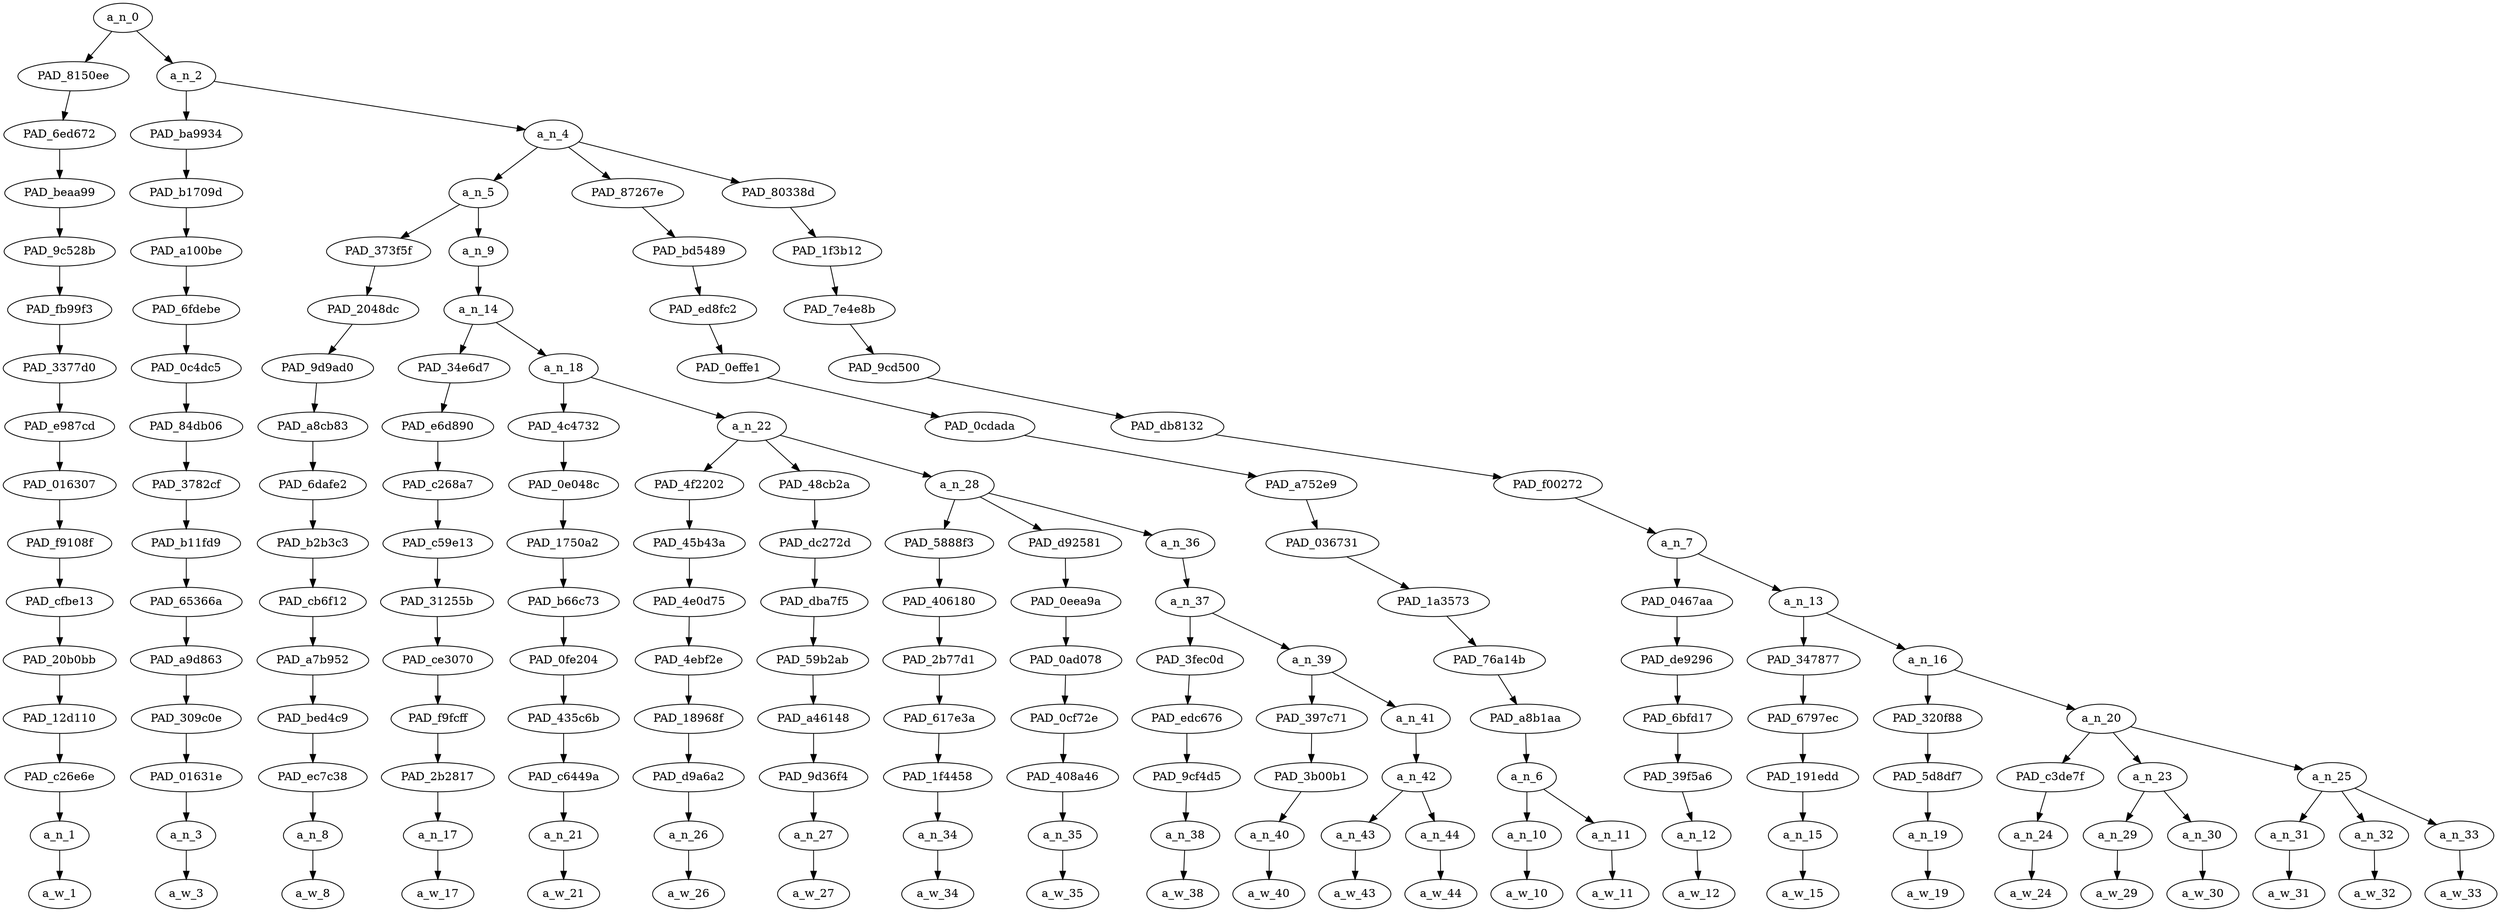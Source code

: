 strict digraph "" {
	a_n_0	[div_dir=1,
		index=0,
		level=15,
		pos="2.974971064814815,15!",
		text_span="[0, 1, 2, 3, 4, 5, 6, 7, 8, 9, 10, 11, 12, 13, 14, 15, 16, 17, 18, 19, 20, 21, 22, 23]",
		value=1.00000000];
	PAD_8150ee	[div_dir=-1,
		index=0,
		level=14,
		pos="0.0,14!",
		text_span="[0]",
		value=0.06194613];
	a_n_0 -> PAD_8150ee;
	a_n_2	[div_dir=1,
		index=1,
		level=14,
		pos="5.94994212962963,14!",
		text_span="[1, 2, 3, 4, 5, 6, 7, 8, 9, 10, 11, 12, 13, 14, 15, 16, 17, 18, 19, 20, 21, 22, 23]",
		value=0.93803413];
	a_n_0 -> a_n_2;
	PAD_6ed672	[div_dir=-1,
		index=0,
		level=13,
		pos="0.0,13!",
		text_span="[0]",
		value=0.06194613];
	PAD_8150ee -> PAD_6ed672;
	PAD_beaa99	[div_dir=-1,
		index=0,
		level=12,
		pos="0.0,12!",
		text_span="[0]",
		value=0.06194613];
	PAD_6ed672 -> PAD_beaa99;
	PAD_9c528b	[div_dir=-1,
		index=0,
		level=11,
		pos="0.0,11!",
		text_span="[0]",
		value=0.06194613];
	PAD_beaa99 -> PAD_9c528b;
	PAD_fb99f3	[div_dir=-1,
		index=0,
		level=10,
		pos="0.0,10!",
		text_span="[0]",
		value=0.06194613];
	PAD_9c528b -> PAD_fb99f3;
	PAD_3377d0	[div_dir=-1,
		index=0,
		level=9,
		pos="0.0,9!",
		text_span="[0]",
		value=0.06194613];
	PAD_fb99f3 -> PAD_3377d0;
	PAD_e987cd	[div_dir=-1,
		index=0,
		level=8,
		pos="0.0,8!",
		text_span="[0]",
		value=0.06194613];
	PAD_3377d0 -> PAD_e987cd;
	PAD_016307	[div_dir=-1,
		index=0,
		level=7,
		pos="0.0,7!",
		text_span="[0]",
		value=0.06194613];
	PAD_e987cd -> PAD_016307;
	PAD_f9108f	[div_dir=-1,
		index=0,
		level=6,
		pos="0.0,6!",
		text_span="[0]",
		value=0.06194613];
	PAD_016307 -> PAD_f9108f;
	PAD_cfbe13	[div_dir=-1,
		index=0,
		level=5,
		pos="0.0,5!",
		text_span="[0]",
		value=0.06194613];
	PAD_f9108f -> PAD_cfbe13;
	PAD_20b0bb	[div_dir=-1,
		index=0,
		level=4,
		pos="0.0,4!",
		text_span="[0]",
		value=0.06194613];
	PAD_cfbe13 -> PAD_20b0bb;
	PAD_12d110	[div_dir=-1,
		index=0,
		level=3,
		pos="0.0,3!",
		text_span="[0]",
		value=0.06194613];
	PAD_20b0bb -> PAD_12d110;
	PAD_c26e6e	[div_dir=-1,
		index=0,
		level=2,
		pos="0.0,2!",
		text_span="[0]",
		value=0.06194613];
	PAD_12d110 -> PAD_c26e6e;
	a_n_1	[div_dir=-1,
		index=0,
		level=1,
		pos="0.0,1!",
		text_span="[0]",
		value=0.06194613];
	PAD_c26e6e -> a_n_1;
	a_w_1	[div_dir=0,
		index=0,
		level=0,
		pos="0,0!",
		text_span="[0]",
		value=pac];
	a_n_1 -> a_w_1;
	PAD_ba9934	[div_dir=1,
		index=1,
		level=13,
		pos="1.0,13!",
		text_span="[1]",
		value=0.03389450];
	a_n_2 -> PAD_ba9934;
	a_n_4	[div_dir=1,
		index=2,
		level=13,
		pos="10.89988425925926,13!",
		text_span="[2, 3, 4, 5, 6, 7, 8, 9, 10, 11, 12, 13, 14, 15, 16, 17, 18, 19, 20, 21, 22, 23]",
		value=0.90408124];
	a_n_2 -> a_n_4;
	PAD_b1709d	[div_dir=1,
		index=1,
		level=12,
		pos="1.0,12!",
		text_span="[1]",
		value=0.03389450];
	PAD_ba9934 -> PAD_b1709d;
	PAD_a100be	[div_dir=1,
		index=1,
		level=11,
		pos="1.0,11!",
		text_span="[1]",
		value=0.03389450];
	PAD_b1709d -> PAD_a100be;
	PAD_6fdebe	[div_dir=1,
		index=1,
		level=10,
		pos="1.0,10!",
		text_span="[1]",
		value=0.03389450];
	PAD_a100be -> PAD_6fdebe;
	PAD_0c4dc5	[div_dir=1,
		index=1,
		level=9,
		pos="1.0,9!",
		text_span="[1]",
		value=0.03389450];
	PAD_6fdebe -> PAD_0c4dc5;
	PAD_84db06	[div_dir=1,
		index=1,
		level=8,
		pos="1.0,8!",
		text_span="[1]",
		value=0.03389450];
	PAD_0c4dc5 -> PAD_84db06;
	PAD_3782cf	[div_dir=1,
		index=1,
		level=7,
		pos="1.0,7!",
		text_span="[1]",
		value=0.03389450];
	PAD_84db06 -> PAD_3782cf;
	PAD_b11fd9	[div_dir=1,
		index=1,
		level=6,
		pos="1.0,6!",
		text_span="[1]",
		value=0.03389450];
	PAD_3782cf -> PAD_b11fd9;
	PAD_65366a	[div_dir=1,
		index=1,
		level=5,
		pos="1.0,5!",
		text_span="[1]",
		value=0.03389450];
	PAD_b11fd9 -> PAD_65366a;
	PAD_a9d863	[div_dir=1,
		index=1,
		level=4,
		pos="1.0,4!",
		text_span="[1]",
		value=0.03389450];
	PAD_65366a -> PAD_a9d863;
	PAD_309c0e	[div_dir=1,
		index=1,
		level=3,
		pos="1.0,3!",
		text_span="[1]",
		value=0.03389450];
	PAD_a9d863 -> PAD_309c0e;
	PAD_01631e	[div_dir=1,
		index=1,
		level=2,
		pos="1.0,2!",
		text_span="[1]",
		value=0.03389450];
	PAD_309c0e -> PAD_01631e;
	a_n_3	[div_dir=1,
		index=1,
		level=1,
		pos="1.0,1!",
		text_span="[1]",
		value=0.03389450];
	PAD_01631e -> a_n_3;
	a_w_3	[div_dir=0,
		index=1,
		level=0,
		pos="1,0!",
		text_span="[1]",
		value=said];
	a_n_3 -> a_w_3;
	a_n_5	[div_dir=1,
		index=2,
		level=12,
		pos="3.053819444444444,12!",
		text_span="[2, 3, 4, 5, 6, 7, 8, 9, 10, 11, 12]",
		value=0.56391209];
	a_n_4 -> a_n_5;
	PAD_87267e	[div_dir=1,
		index=3,
		level=12,
		pos="13.5,12!",
		text_span="[13, 14]",
		value=0.06675376];
	a_n_4 -> PAD_87267e;
	PAD_80338d	[div_dir=-1,
		index=4,
		level=12,
		pos="16.145833333333336,12!",
		text_span="[15, 16, 17, 18, 19, 20, 21, 22, 23]",
		value=0.27336912];
	a_n_4 -> PAD_80338d;
	PAD_373f5f	[div_dir=-1,
		index=2,
		level=11,
		pos="2.0,11!",
		text_span="[2]",
		value=0.03152982];
	a_n_5 -> PAD_373f5f;
	a_n_9	[div_dir=1,
		index=3,
		level=11,
		pos="4.107638888888888,11!",
		text_span="[3, 4, 5, 6, 7, 8, 9, 10, 11, 12]",
		value=0.53236076];
	a_n_5 -> a_n_9;
	PAD_2048dc	[div_dir=-1,
		index=2,
		level=10,
		pos="2.0,10!",
		text_span="[2]",
		value=0.03152982];
	PAD_373f5f -> PAD_2048dc;
	PAD_9d9ad0	[div_dir=-1,
		index=2,
		level=9,
		pos="2.0,9!",
		text_span="[2]",
		value=0.03152982];
	PAD_2048dc -> PAD_9d9ad0;
	PAD_a8cb83	[div_dir=-1,
		index=2,
		level=8,
		pos="2.0,8!",
		text_span="[2]",
		value=0.03152982];
	PAD_9d9ad0 -> PAD_a8cb83;
	PAD_6dafe2	[div_dir=-1,
		index=2,
		level=7,
		pos="2.0,7!",
		text_span="[2]",
		value=0.03152982];
	PAD_a8cb83 -> PAD_6dafe2;
	PAD_b2b3c3	[div_dir=-1,
		index=2,
		level=6,
		pos="2.0,6!",
		text_span="[2]",
		value=0.03152982];
	PAD_6dafe2 -> PAD_b2b3c3;
	PAD_cb6f12	[div_dir=-1,
		index=2,
		level=5,
		pos="2.0,5!",
		text_span="[2]",
		value=0.03152982];
	PAD_b2b3c3 -> PAD_cb6f12;
	PAD_a7b952	[div_dir=-1,
		index=2,
		level=4,
		pos="2.0,4!",
		text_span="[2]",
		value=0.03152982];
	PAD_cb6f12 -> PAD_a7b952;
	PAD_bed4c9	[div_dir=-1,
		index=2,
		level=3,
		pos="2.0,3!",
		text_span="[2]",
		value=0.03152982];
	PAD_a7b952 -> PAD_bed4c9;
	PAD_ec7c38	[div_dir=-1,
		index=2,
		level=2,
		pos="2.0,2!",
		text_span="[2]",
		value=0.03152982];
	PAD_bed4c9 -> PAD_ec7c38;
	a_n_8	[div_dir=-1,
		index=2,
		level=1,
		pos="2.0,1!",
		text_span="[2]",
		value=0.03152982];
	PAD_ec7c38 -> a_n_8;
	a_w_8	[div_dir=0,
		index=2,
		level=0,
		pos="2,0!",
		text_span="[2]",
		value=all];
	a_n_8 -> a_w_8;
	a_n_14	[div_dir=1,
		index=3,
		level=10,
		pos="4.107638888888888,10!",
		text_span="[3, 4, 5, 6, 7, 8, 9, 10, 11, 12]",
		value=0.53228744];
	a_n_9 -> a_n_14;
	PAD_34e6d7	[div_dir=-1,
		index=3,
		level=9,
		pos="3.0,9!",
		text_span="[3]",
		value=0.03421426];
	a_n_14 -> PAD_34e6d7;
	a_n_18	[div_dir=1,
		index=4,
		level=9,
		pos="5.215277777777777,9!",
		text_span="[4, 5, 6, 7, 8, 9, 10, 11, 12]",
		value=0.49799987];
	a_n_14 -> a_n_18;
	PAD_e6d890	[div_dir=-1,
		index=3,
		level=8,
		pos="3.0,8!",
		text_span="[3]",
		value=0.03421426];
	PAD_34e6d7 -> PAD_e6d890;
	PAD_c268a7	[div_dir=-1,
		index=3,
		level=7,
		pos="3.0,7!",
		text_span="[3]",
		value=0.03421426];
	PAD_e6d890 -> PAD_c268a7;
	PAD_c59e13	[div_dir=-1,
		index=3,
		level=6,
		pos="3.0,6!",
		text_span="[3]",
		value=0.03421426];
	PAD_c268a7 -> PAD_c59e13;
	PAD_31255b	[div_dir=-1,
		index=3,
		level=5,
		pos="3.0,5!",
		text_span="[3]",
		value=0.03421426];
	PAD_c59e13 -> PAD_31255b;
	PAD_ce3070	[div_dir=-1,
		index=3,
		level=4,
		pos="3.0,4!",
		text_span="[3]",
		value=0.03421426];
	PAD_31255b -> PAD_ce3070;
	PAD_f9fcff	[div_dir=-1,
		index=3,
		level=3,
		pos="3.0,3!",
		text_span="[3]",
		value=0.03421426];
	PAD_ce3070 -> PAD_f9fcff;
	PAD_2b2817	[div_dir=-1,
		index=3,
		level=2,
		pos="3.0,2!",
		text_span="[3]",
		value=0.03421426];
	PAD_f9fcff -> PAD_2b2817;
	a_n_17	[div_dir=-1,
		index=3,
		level=1,
		pos="3.0,1!",
		text_span="[3]",
		value=0.03421426];
	PAD_2b2817 -> a_n_17;
	a_w_17	[div_dir=0,
		index=3,
		level=0,
		pos="3,0!",
		text_span="[3]",
		value=you];
	a_n_17 -> a_w_17;
	PAD_4c4732	[div_dir=-1,
		index=4,
		level=8,
		pos="4.0,8!",
		text_span="[4]",
		value=0.08677749];
	a_n_18 -> PAD_4c4732;
	a_n_22	[div_dir=1,
		index=5,
		level=8,
		pos="6.4305555555555545,8!",
		text_span="[5, 6, 7, 8, 9, 10, 11, 12]",
		value=0.41112905];
	a_n_18 -> a_n_22;
	PAD_0e048c	[div_dir=-1,
		index=4,
		level=7,
		pos="4.0,7!",
		text_span="[4]",
		value=0.08677749];
	PAD_4c4732 -> PAD_0e048c;
	PAD_1750a2	[div_dir=-1,
		index=4,
		level=6,
		pos="4.0,6!",
		text_span="[4]",
		value=0.08677749];
	PAD_0e048c -> PAD_1750a2;
	PAD_b66c73	[div_dir=-1,
		index=4,
		level=5,
		pos="4.0,5!",
		text_span="[4]",
		value=0.08677749];
	PAD_1750a2 -> PAD_b66c73;
	PAD_0fe204	[div_dir=-1,
		index=4,
		level=4,
		pos="4.0,4!",
		text_span="[4]",
		value=0.08677749];
	PAD_b66c73 -> PAD_0fe204;
	PAD_435c6b	[div_dir=-1,
		index=4,
		level=3,
		pos="4.0,3!",
		text_span="[4]",
		value=0.08677749];
	PAD_0fe204 -> PAD_435c6b;
	PAD_c6449a	[div_dir=-1,
		index=4,
		level=2,
		pos="4.0,2!",
		text_span="[4]",
		value=0.08677749];
	PAD_435c6b -> PAD_c6449a;
	a_n_21	[div_dir=-1,
		index=4,
		level=1,
		pos="4.0,1!",
		text_span="[4]",
		value=0.08677749];
	PAD_c6449a -> a_n_21;
	a_w_21	[div_dir=0,
		index=4,
		level=0,
		pos="4,0!",
		text_span="[4]",
		value=mfs];
	a_n_21 -> a_w_21;
	PAD_4f2202	[div_dir=1,
		index=5,
		level=7,
		pos="5.0,7!",
		text_span="[5]",
		value=0.05942173];
	a_n_22 -> PAD_4f2202;
	PAD_48cb2a	[div_dir=-1,
		index=6,
		level=7,
		pos="6.0,7!",
		text_span="[6]",
		value=0.02538865];
	a_n_22 -> PAD_48cb2a;
	a_n_28	[div_dir=1,
		index=7,
		level=7,
		pos="8.291666666666666,7!",
		text_span="[7, 8, 9, 10, 11, 12]",
		value=0.32619400];
	a_n_22 -> a_n_28;
	PAD_45b43a	[div_dir=1,
		index=5,
		level=6,
		pos="5.0,6!",
		text_span="[5]",
		value=0.05942173];
	PAD_4f2202 -> PAD_45b43a;
	PAD_4e0d75	[div_dir=1,
		index=5,
		level=5,
		pos="5.0,5!",
		text_span="[5]",
		value=0.05942173];
	PAD_45b43a -> PAD_4e0d75;
	PAD_4ebf2e	[div_dir=1,
		index=5,
		level=4,
		pos="5.0,4!",
		text_span="[5]",
		value=0.05942173];
	PAD_4e0d75 -> PAD_4ebf2e;
	PAD_18968f	[div_dir=1,
		index=5,
		level=3,
		pos="5.0,3!",
		text_span="[5]",
		value=0.05942173];
	PAD_4ebf2e -> PAD_18968f;
	PAD_d9a6a2	[div_dir=1,
		index=5,
		level=2,
		pos="5.0,2!",
		text_span="[5]",
		value=0.05942173];
	PAD_18968f -> PAD_d9a6a2;
	a_n_26	[div_dir=1,
		index=5,
		level=1,
		pos="5.0,1!",
		text_span="[5]",
		value=0.05942173];
	PAD_d9a6a2 -> a_n_26;
	a_w_26	[div_dir=0,
		index=5,
		level=0,
		pos="5,0!",
		text_span="[5]",
		value=fuck];
	a_n_26 -> a_w_26;
	PAD_dc272d	[div_dir=-1,
		index=6,
		level=6,
		pos="6.0,6!",
		text_span="[6]",
		value=0.02538865];
	PAD_48cb2a -> PAD_dc272d;
	PAD_dba7f5	[div_dir=-1,
		index=6,
		level=5,
		pos="6.0,5!",
		text_span="[6]",
		value=0.02538865];
	PAD_dc272d -> PAD_dba7f5;
	PAD_59b2ab	[div_dir=-1,
		index=6,
		level=4,
		pos="6.0,4!",
		text_span="[6]",
		value=0.02538865];
	PAD_dba7f5 -> PAD_59b2ab;
	PAD_a46148	[div_dir=-1,
		index=6,
		level=3,
		pos="6.0,3!",
		text_span="[6]",
		value=0.02538865];
	PAD_59b2ab -> PAD_a46148;
	PAD_9d36f4	[div_dir=-1,
		index=6,
		level=2,
		pos="6.0,2!",
		text_span="[6]",
		value=0.02538865];
	PAD_a46148 -> PAD_9d36f4;
	a_n_27	[div_dir=-1,
		index=6,
		level=1,
		pos="6.0,1!",
		text_span="[6]",
		value=0.02538865];
	PAD_9d36f4 -> a_n_27;
	a_w_27	[div_dir=0,
		index=6,
		level=0,
		pos="6,0!",
		text_span="[6]",
		value=you1];
	a_n_27 -> a_w_27;
	PAD_5888f3	[div_dir=-1,
		index=7,
		level=6,
		pos="7.0,6!",
		text_span="[7]",
		value=0.02662974];
	a_n_28 -> PAD_5888f3;
	PAD_d92581	[div_dir=1,
		index=8,
		level=6,
		pos="8.0,6!",
		text_span="[8]",
		value=0.06063707];
	a_n_28 -> PAD_d92581;
	a_n_36	[div_dir=1,
		index=9,
		level=6,
		pos="9.875,6!",
		text_span="[9, 10, 11, 12]",
		value=0.23883397];
	a_n_28 -> a_n_36;
	PAD_406180	[div_dir=-1,
		index=7,
		level=5,
		pos="7.0,5!",
		text_span="[7]",
		value=0.02662974];
	PAD_5888f3 -> PAD_406180;
	PAD_2b77d1	[div_dir=-1,
		index=7,
		level=4,
		pos="7.0,4!",
		text_span="[7]",
		value=0.02662974];
	PAD_406180 -> PAD_2b77d1;
	PAD_617e3a	[div_dir=-1,
		index=7,
		level=3,
		pos="7.0,3!",
		text_span="[7]",
		value=0.02662974];
	PAD_2b77d1 -> PAD_617e3a;
	PAD_1f4458	[div_dir=-1,
		index=7,
		level=2,
		pos="7.0,2!",
		text_span="[7]",
		value=0.02662974];
	PAD_617e3a -> PAD_1f4458;
	a_n_34	[div_dir=-1,
		index=7,
		level=1,
		pos="7.0,1!",
		text_span="[7]",
		value=0.02662974];
	PAD_1f4458 -> a_n_34;
	a_w_34	[div_dir=0,
		index=7,
		level=0,
		pos="7,0!",
		text_span="[7]",
		value=too];
	a_n_34 -> a_w_34;
	PAD_0eea9a	[div_dir=1,
		index=8,
		level=5,
		pos="8.0,5!",
		text_span="[8]",
		value=0.06063707];
	PAD_d92581 -> PAD_0eea9a;
	PAD_0ad078	[div_dir=1,
		index=8,
		level=4,
		pos="8.0,4!",
		text_span="[8]",
		value=0.06063707];
	PAD_0eea9a -> PAD_0ad078;
	PAD_0cf72e	[div_dir=1,
		index=8,
		level=3,
		pos="8.0,3!",
		text_span="[8]",
		value=0.06063707];
	PAD_0ad078 -> PAD_0cf72e;
	PAD_408a46	[div_dir=1,
		index=8,
		level=2,
		pos="8.0,2!",
		text_span="[8]",
		value=0.06063707];
	PAD_0cf72e -> PAD_408a46;
	a_n_35	[div_dir=1,
		index=8,
		level=1,
		pos="8.0,1!",
		text_span="[8]",
		value=0.06063707];
	PAD_408a46 -> a_n_35;
	a_w_35	[div_dir=0,
		index=8,
		level=0,
		pos="8,0!",
		text_span="[8]",
		value=fuck1];
	a_n_35 -> a_w_35;
	a_n_37	[div_dir=1,
		index=9,
		level=5,
		pos="9.875,5!",
		text_span="[9, 10, 11, 12]",
		value=0.23875554];
	a_n_36 -> a_n_37;
	PAD_3fec0d	[div_dir=1,
		index=9,
		level=4,
		pos="9.0,4!",
		text_span="[9]",
		value=0.05669424];
	a_n_37 -> PAD_3fec0d;
	a_n_39	[div_dir=1,
		index=10,
		level=4,
		pos="10.75,4!",
		text_span="[10, 11, 12]",
		value=0.18198288];
	a_n_37 -> a_n_39;
	PAD_edc676	[div_dir=1,
		index=9,
		level=3,
		pos="9.0,3!",
		text_span="[9]",
		value=0.05669424];
	PAD_3fec0d -> PAD_edc676;
	PAD_9cf4d5	[div_dir=1,
		index=9,
		level=2,
		pos="9.0,2!",
		text_span="[9]",
		value=0.05669424];
	PAD_edc676 -> PAD_9cf4d5;
	a_n_38	[div_dir=1,
		index=9,
		level=1,
		pos="9.0,1!",
		text_span="[9]",
		value=0.05669424];
	PAD_9cf4d5 -> a_n_38;
	a_w_38	[div_dir=0,
		index=9,
		level=0,
		pos="9,0!",
		text_span="[9]",
		value=u];
	a_n_38 -> a_w_38;
	PAD_397c71	[div_dir=1,
		index=10,
		level=3,
		pos="10.0,3!",
		text_span="[10]",
		value=0.05952617];
	a_n_39 -> PAD_397c71;
	a_n_41	[div_dir=1,
		index=11,
		level=3,
		pos="11.5,3!",
		text_span="[11, 12]",
		value=0.12237333];
	a_n_39 -> a_n_41;
	PAD_3b00b1	[div_dir=1,
		index=10,
		level=2,
		pos="10.0,2!",
		text_span="[10]",
		value=0.05952617];
	PAD_397c71 -> PAD_3b00b1;
	a_n_40	[div_dir=1,
		index=10,
		level=1,
		pos="10.0,1!",
		text_span="[10]",
		value=0.05952617];
	PAD_3b00b1 -> a_n_40;
	a_w_40	[div_dir=0,
		index=10,
		level=0,
		pos="10,0!",
		text_span="[10]",
		value=die];
	a_n_40 -> a_w_40;
	a_n_42	[div_dir=1,
		index=11,
		level=2,
		pos="11.5,2!",
		text_span="[11, 12]",
		value=0.12235939];
	a_n_41 -> a_n_42;
	a_n_43	[div_dir=-1,
		index=11,
		level=1,
		pos="11.0,1!",
		text_span="[11]",
		value=0.04875605];
	a_n_42 -> a_n_43;
	a_n_44	[div_dir=1,
		index=12,
		level=1,
		pos="12.0,1!",
		text_span="[12]",
		value=0.07358940];
	a_n_42 -> a_n_44;
	a_w_43	[div_dir=0,
		index=11,
		level=0,
		pos="11,0!",
		text_span="[11]",
		value=slow];
	a_n_43 -> a_w_43;
	a_w_44	[div_dir=0,
		index=12,
		level=0,
		pos="12,0!",
		text_span="[12]",
		value=mfs1];
	a_n_44 -> a_w_44;
	PAD_bd5489	[div_dir=1,
		index=4,
		level=11,
		pos="13.5,11!",
		text_span="[13, 14]",
		value=0.06675376];
	PAD_87267e -> PAD_bd5489;
	PAD_ed8fc2	[div_dir=1,
		index=4,
		level=10,
		pos="13.5,10!",
		text_span="[13, 14]",
		value=0.06675376];
	PAD_bd5489 -> PAD_ed8fc2;
	PAD_0effe1	[div_dir=1,
		index=5,
		level=9,
		pos="13.5,9!",
		text_span="[13, 14]",
		value=0.06675376];
	PAD_ed8fc2 -> PAD_0effe1;
	PAD_0cdada	[div_dir=1,
		index=6,
		level=8,
		pos="13.5,8!",
		text_span="[13, 14]",
		value=0.06675376];
	PAD_0effe1 -> PAD_0cdada;
	PAD_a752e9	[div_dir=1,
		index=8,
		level=7,
		pos="13.5,7!",
		text_span="[13, 14]",
		value=0.06675376];
	PAD_0cdada -> PAD_a752e9;
	PAD_036731	[div_dir=1,
		index=10,
		level=6,
		pos="13.5,6!",
		text_span="[13, 14]",
		value=0.06675376];
	PAD_a752e9 -> PAD_036731;
	PAD_1a3573	[div_dir=1,
		index=10,
		level=5,
		pos="13.5,5!",
		text_span="[13, 14]",
		value=0.06675376];
	PAD_036731 -> PAD_1a3573;
	PAD_76a14b	[div_dir=1,
		index=11,
		level=4,
		pos="13.5,4!",
		text_span="[13, 14]",
		value=0.06675376];
	PAD_1a3573 -> PAD_76a14b;
	PAD_a8b1aa	[div_dir=1,
		index=12,
		level=3,
		pos="13.5,3!",
		text_span="[13, 14]",
		value=0.06675376];
	PAD_76a14b -> PAD_a8b1aa;
	a_n_6	[div_dir=1,
		index=12,
		level=2,
		pos="13.5,2!",
		text_span="[13, 14]",
		value=0.06675376];
	PAD_a8b1aa -> a_n_6;
	a_n_10	[div_dir=1,
		index=13,
		level=1,
		pos="13.0,1!",
		text_span="[13]",
		value=0.03189192];
	a_n_6 -> a_n_10;
	a_n_11	[div_dir=1,
		index=14,
		level=1,
		pos="14.0,1!",
		text_span="[14]",
		value=0.03469385];
	a_n_6 -> a_n_11;
	a_w_10	[div_dir=0,
		index=13,
		level=0,
		pos="13,0!",
		text_span="[13]",
		value=my];
	a_n_10 -> a_w_10;
	a_w_11	[div_dir=0,
		index=14,
		level=0,
		pos="14,0!",
		text_span="[14]",
		value="<number>"];
	a_n_11 -> a_w_11;
	PAD_1f3b12	[div_dir=-1,
		index=5,
		level=11,
		pos="16.145833333333336,11!",
		text_span="[15, 16, 17, 18, 19, 20, 21, 22, 23]",
		value=0.27336912];
	PAD_80338d -> PAD_1f3b12;
	PAD_7e4e8b	[div_dir=-1,
		index=5,
		level=10,
		pos="16.145833333333336,10!",
		text_span="[15, 16, 17, 18, 19, 20, 21, 22, 23]",
		value=0.27336912];
	PAD_1f3b12 -> PAD_7e4e8b;
	PAD_9cd500	[div_dir=-1,
		index=6,
		level=9,
		pos="16.145833333333336,9!",
		text_span="[15, 16, 17, 18, 19, 20, 21, 22, 23]",
		value=0.27336912];
	PAD_7e4e8b -> PAD_9cd500;
	PAD_db8132	[div_dir=-1,
		index=7,
		level=8,
		pos="16.145833333333336,8!",
		text_span="[15, 16, 17, 18, 19, 20, 21, 22, 23]",
		value=0.27336912];
	PAD_9cd500 -> PAD_db8132;
	PAD_f00272	[div_dir=-1,
		index=9,
		level=7,
		pos="16.145833333333336,7!",
		text_span="[15, 16, 17, 18, 19, 20, 21, 22, 23]",
		value=0.27336912];
	PAD_db8132 -> PAD_f00272;
	a_n_7	[div_dir=-1,
		index=11,
		level=6,
		pos="16.145833333333336,6!",
		text_span="[15, 16, 17, 18, 19, 20, 21, 22, 23]",
		value=0.27336912];
	PAD_f00272 -> a_n_7;
	PAD_0467aa	[div_dir=-1,
		index=11,
		level=5,
		pos="15.0,5!",
		text_span="[15]",
		value=0.02065167];
	a_n_7 -> PAD_0467aa;
	a_n_13	[div_dir=-1,
		index=12,
		level=5,
		pos="17.291666666666668,5!",
		text_span="[16, 17, 18, 19, 20, 21, 22, 23]",
		value=0.25270855];
	a_n_7 -> a_n_13;
	PAD_de9296	[div_dir=-1,
		index=12,
		level=4,
		pos="15.0,4!",
		text_span="[15]",
		value=0.02065167];
	PAD_0467aa -> PAD_de9296;
	PAD_6bfd17	[div_dir=-1,
		index=13,
		level=3,
		pos="15.0,3!",
		text_span="[15]",
		value=0.02065167];
	PAD_de9296 -> PAD_6bfd17;
	PAD_39f5a6	[div_dir=-1,
		index=13,
		level=2,
		pos="15.0,2!",
		text_span="[15]",
		value=0.02065167];
	PAD_6bfd17 -> PAD_39f5a6;
	a_n_12	[div_dir=-1,
		index=15,
		level=1,
		pos="15.0,1!",
		text_span="[15]",
		value=0.02065167];
	PAD_39f5a6 -> a_n_12;
	a_w_12	[div_dir=0,
		index=15,
		level=0,
		pos="15,0!",
		text_span="[15]",
		value=make];
	a_n_12 -> a_w_12;
	PAD_347877	[div_dir=-1,
		index=13,
		level=4,
		pos="16.0,4!",
		text_span="[16]",
		value=0.02290469];
	a_n_13 -> PAD_347877;
	a_n_16	[div_dir=1,
		index=14,
		level=4,
		pos="18.583333333333336,4!",
		text_span="[17, 18, 19, 20, 21, 22, 23]",
		value=0.22979869];
	a_n_13 -> a_n_16;
	PAD_6797ec	[div_dir=-1,
		index=14,
		level=3,
		pos="16.0,3!",
		text_span="[16]",
		value=0.02290469];
	PAD_347877 -> PAD_6797ec;
	PAD_191edd	[div_dir=-1,
		index=14,
		level=2,
		pos="16.0,2!",
		text_span="[16]",
		value=0.02290469];
	PAD_6797ec -> PAD_191edd;
	a_n_15	[div_dir=-1,
		index=16,
		level=1,
		pos="16.0,1!",
		text_span="[16]",
		value=0.02290469];
	PAD_191edd -> a_n_15;
	a_w_15	[div_dir=0,
		index=16,
		level=0,
		pos="16,0!",
		text_span="[16]",
		value=sure];
	a_n_15 -> a_w_15;
	PAD_320f88	[div_dir=-1,
		index=15,
		level=3,
		pos="17.0,3!",
		text_span="[17]",
		value=0.01958028];
	a_n_16 -> PAD_320f88;
	a_n_20	[div_dir=1,
		index=16,
		level=3,
		pos="20.166666666666668,3!",
		text_span="[18, 19, 20, 21, 22, 23]",
		value=0.21020426];
	a_n_16 -> a_n_20;
	PAD_5d8df7	[div_dir=-1,
		index=15,
		level=2,
		pos="17.0,2!",
		text_span="[17]",
		value=0.01958028];
	PAD_320f88 -> PAD_5d8df7;
	a_n_19	[div_dir=-1,
		index=17,
		level=1,
		pos="17.0,1!",
		text_span="[17]",
		value=0.01958028];
	PAD_5d8df7 -> a_n_19;
	a_w_19	[div_dir=0,
		index=17,
		level=0,
		pos="17,0!",
		text_span="[17]",
		value=all1];
	a_n_19 -> a_w_19;
	PAD_c3de7f	[div_dir=-1,
		index=17,
		level=2,
		pos="20.0,2!",
		text_span="[20]",
		value=0.06572363];
	a_n_20 -> PAD_c3de7f;
	a_n_23	[div_dir=1,
		index=16,
		level=2,
		pos="18.5,2!",
		text_span="[18, 19]",
		value=0.05208443];
	a_n_20 -> a_n_23;
	a_n_25	[div_dir=-1,
		index=18,
		level=2,
		pos="22.0,2!",
		text_span="[21, 22, 23]",
		value=0.09235764];
	a_n_20 -> a_n_25;
	a_n_24	[div_dir=-1,
		index=20,
		level=1,
		pos="20.0,1!",
		text_span="[20]",
		value=0.06572363];
	PAD_c3de7f -> a_n_24;
	a_w_24	[div_dir=0,
		index=20,
		level=0,
		pos="20,0!",
		text_span="[20]",
		value=kid];
	a_n_24 -> a_w_24;
	a_n_29	[div_dir=1,
		index=18,
		level=1,
		pos="18.0,1!",
		text_span="[18]",
		value=0.02370920];
	a_n_23 -> a_n_29;
	a_n_30	[div_dir=1,
		index=19,
		level=1,
		pos="19.0,1!",
		text_span="[19]",
		value=0.02817844];
	a_n_23 -> a_n_30;
	a_w_29	[div_dir=0,
		index=18,
		level=0,
		pos="18,0!",
		text_span="[18]",
		value=you2];
	a_n_29 -> a_w_29;
	a_w_30	[div_dir=0,
		index=19,
		level=0,
		pos="19,0!",
		text_span="[19]",
		value=all2];
	a_n_30 -> a_w_30;
	a_n_31	[div_dir=-1,
		index=21,
		level=1,
		pos="21.0,1!",
		text_span="[21]",
		value=0.02318337];
	a_n_25 -> a_n_31;
	a_n_32	[div_dir=1,
		index=22,
		level=1,
		pos="22.0,1!",
		text_span="[22]",
		value=0.02107277];
	a_n_25 -> a_n_32;
	a_n_33	[div_dir=-1,
		index=23,
		level=1,
		pos="23.0,1!",
		text_span="[23]",
		value=0.04801296];
	a_n_25 -> a_n_33;
	a_w_31	[div_dir=0,
		index=21,
		level=0,
		pos="21,0!",
		text_span="[21]",
		value=do];
	a_n_31 -> a_w_31;
	a_w_32	[div_dir=0,
		index=22,
		level=0,
		pos="22,0!",
		text_span="[22]",
		value=not];
	a_n_32 -> a_w_32;
	a_w_33	[div_dir=0,
		index=23,
		level=0,
		pos="23,0!",
		text_span="[23]",
		value=grow];
	a_n_33 -> a_w_33;
}
